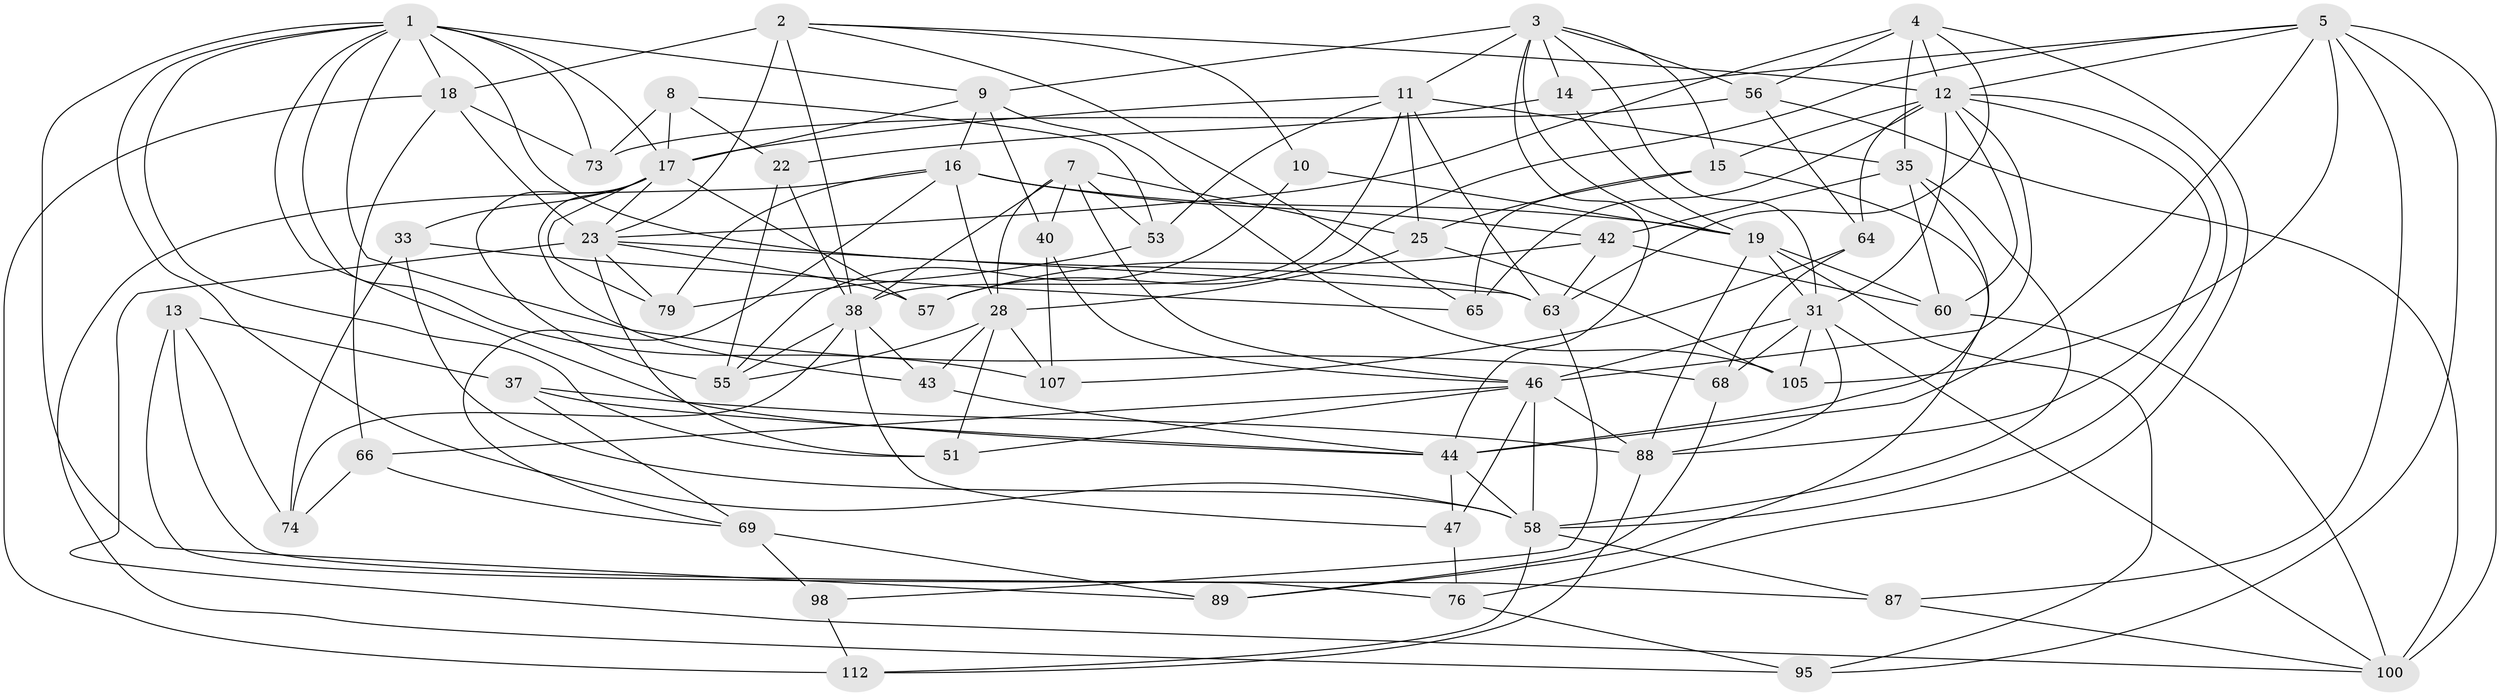 // original degree distribution, {4: 1.0}
// Generated by graph-tools (version 1.1) at 2025/16/03/09/25 04:16:34]
// undirected, 59 vertices, 163 edges
graph export_dot {
graph [start="1"]
  node [color=gray90,style=filled];
  1 [super="+32+85"];
  2 [super="+26+111"];
  3 [super="+24+84"];
  4 [super="+6"];
  5 [super="+82"];
  7 [super="+97"];
  8;
  9 [super="+34"];
  10;
  11 [super="+30+29"];
  12 [super="+21+27"];
  13;
  14;
  15 [super="+93"];
  16 [super="+106+54"];
  17 [super="+36+81"];
  18 [super="+41"];
  19 [super="+20+50"];
  22;
  23 [super="+39+110"];
  25 [super="+103"];
  28 [super="+96+80"];
  31 [super="+72+52"];
  33;
  35 [super="+75+62"];
  37;
  38 [super="+78"];
  40;
  42 [super="+91"];
  43;
  44 [super="+77"];
  46 [super="+48+94+61"];
  47;
  51;
  53;
  55 [super="+83"];
  56 [super="+99"];
  57;
  58 [super="+92+102"];
  60 [super="+71"];
  63 [super="+113"];
  64;
  65 [super="+116"];
  66;
  68;
  69 [super="+101"];
  73;
  74;
  76;
  79;
  87;
  88 [super="+118"];
  89;
  95;
  98;
  100 [super="+115"];
  105;
  107;
  112;
  1 -- 68;
  1 -- 51;
  1 -- 107;
  1 -- 89;
  1 -- 73;
  1 -- 9;
  1 -- 58;
  1 -- 17;
  1 -- 63;
  1 -- 18 [weight=2];
  1 -- 44;
  2 -- 18 [weight=2];
  2 -- 23 [weight=2];
  2 -- 65;
  2 -- 10;
  2 -- 12;
  2 -- 38;
  3 -- 19;
  3 -- 56 [weight=2];
  3 -- 9;
  3 -- 11 [weight=2];
  3 -- 14;
  3 -- 15;
  3 -- 44;
  3 -- 31;
  4 -- 63;
  4 -- 76;
  4 -- 35;
  4 -- 56;
  4 -- 23;
  4 -- 12;
  5 -- 57;
  5 -- 95;
  5 -- 100;
  5 -- 87;
  5 -- 105;
  5 -- 14;
  5 -- 44;
  5 -- 12;
  7 -- 53;
  7 -- 40;
  7 -- 46;
  7 -- 25;
  7 -- 28;
  7 -- 38;
  8 -- 73;
  8 -- 53;
  8 -- 22;
  8 -- 17;
  9 -- 40;
  9 -- 105;
  9 -- 16;
  9 -- 17;
  10 -- 55 [weight=2];
  10 -- 19;
  11 -- 53;
  11 -- 25;
  11 -- 63;
  11 -- 17;
  11 -- 35;
  11 -- 38;
  12 -- 58;
  12 -- 15;
  12 -- 64;
  12 -- 65 [weight=2];
  12 -- 46 [weight=2];
  12 -- 88;
  12 -- 60 [weight=2];
  12 -- 31;
  13 -- 37;
  13 -- 74;
  13 -- 87;
  13 -- 76;
  14 -- 22;
  14 -- 19;
  15 -- 65 [weight=2];
  15 -- 89;
  15 -- 25;
  16 -- 95;
  16 -- 79;
  16 -- 42 [weight=2];
  16 -- 19;
  16 -- 28;
  16 -- 69;
  17 -- 23;
  17 -- 33;
  17 -- 55;
  17 -- 57;
  17 -- 43;
  17 -- 79;
  18 -- 112;
  18 -- 66;
  18 -- 23;
  18 -- 73;
  19 -- 88;
  19 -- 60;
  19 -- 95;
  19 -- 31;
  22 -- 38;
  22 -- 55;
  23 -- 51;
  23 -- 79;
  23 -- 100;
  23 -- 57;
  23 -- 63;
  25 -- 28 [weight=2];
  25 -- 105;
  28 -- 51;
  28 -- 107;
  28 -- 55;
  28 -- 43;
  31 -- 100;
  31 -- 46;
  31 -- 68;
  31 -- 88;
  31 -- 105;
  33 -- 74;
  33 -- 65;
  33 -- 58;
  35 -- 42;
  35 -- 58;
  35 -- 60;
  35 -- 44;
  37 -- 44;
  37 -- 69;
  37 -- 88;
  38 -- 43;
  38 -- 74;
  38 -- 55;
  38 -- 47;
  40 -- 107;
  40 -- 46;
  42 -- 57;
  42 -- 60;
  42 -- 63;
  43 -- 44;
  44 -- 58;
  44 -- 47;
  46 -- 51;
  46 -- 88;
  46 -- 58;
  46 -- 66;
  46 -- 47;
  47 -- 76;
  53 -- 79;
  56 -- 64;
  56 -- 100;
  56 -- 73;
  58 -- 112;
  58 -- 87;
  60 -- 100;
  63 -- 98;
  64 -- 68;
  64 -- 107;
  66 -- 74;
  66 -- 69;
  68 -- 89;
  69 -- 89;
  69 -- 98 [weight=2];
  76 -- 95;
  87 -- 100;
  88 -- 112;
  98 -- 112;
}
